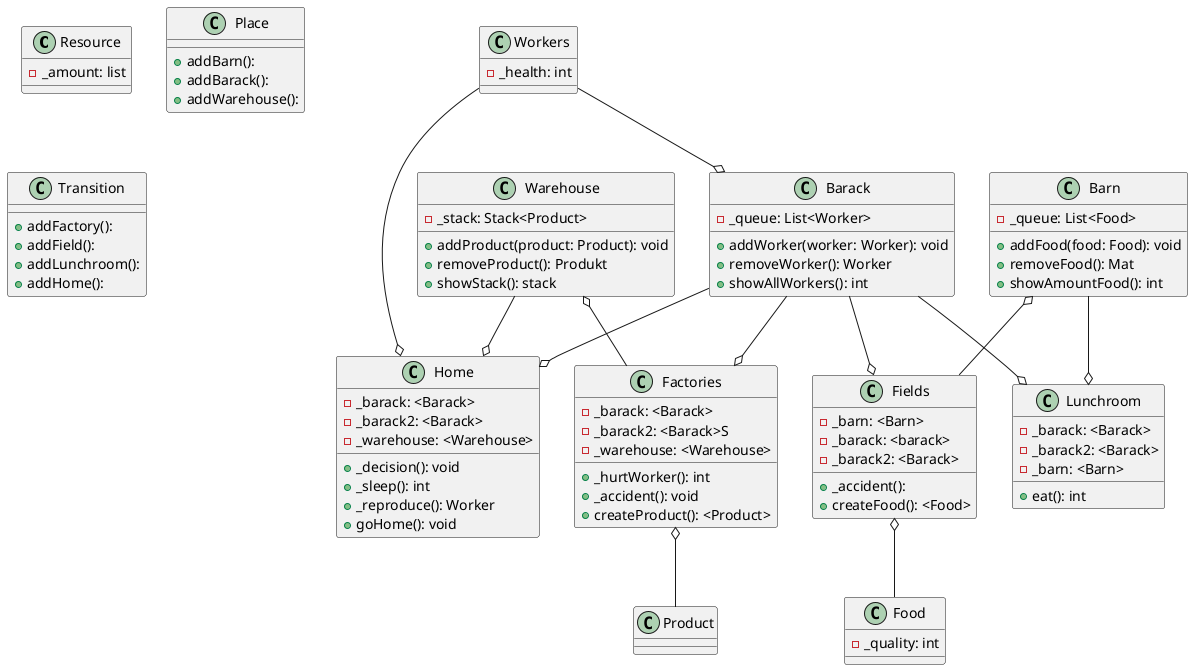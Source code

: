 'https://plantuml.com/class-diagram'
@startuml


    class Resource {
        - _amount: list
    }

    class Workers {
        - _health: int
    }

    class Food {
        - _quality: int
    }

    class Product {

    }

    class Place {
        + addBarn():
        + addBarack():
        + addWarehouse():
    }

    class Barn {
        - _queue: List<Food>
        + addFood(food: Food): void
        + removeFood(): Mat
        + showAmountFood(): int
    }

    class Barack {
        - _queue: List<Worker>
        + addWorker(worker: Worker): void
        + removeWorker(): Worker
        + showAllWorkers(): int
    }

    class Warehouse {
        - _stack: Stack<Product>
        + addProduct(product: Product): void
        + removeProduct(): Produkt
        + showStack(): stack
    }



class Transition {
    + addFactory():
    + addField():
    + addLunchroom():
    + addHome():
}

class Factories {
    - _barack: <Barack>
    - _barack2: <Barack>S
    - _warehouse: <Warehouse>
    + _hurtWorker(): int
    + _accident(): void
    + createProduct(): <Product>
    }

class Fields {
    - _barn: <Barn>
    - _barack: <barack>
    - _barack2: <Barack>
    + _accident():
    + createFood(): <Food>
    }

class Lunchroom {
    - _barack: <Barack>
    - _barack2: <Barack>
    - _barn: <Barn>
    + eat(): int
    }
    
class Home {
    - _barack: <Barack>
    - _barack2: <Barack>
    - _warehouse: <Warehouse>
    + _decision(): void
    + _sleep(): int
    + _reproduce(): Worker
    + goHome(): void

}



Barack --o Factories
Barack --o Fields
Barack --o Lunchroom
Barack --o Home

Barn --o Lunchroom
Barn o-- Fields

Warehouse o-- Factories
Warehouse --o Home

Factories o-- Product
Fields o-- Food
Workers --o Home
Workers --o Barack





@enduml
